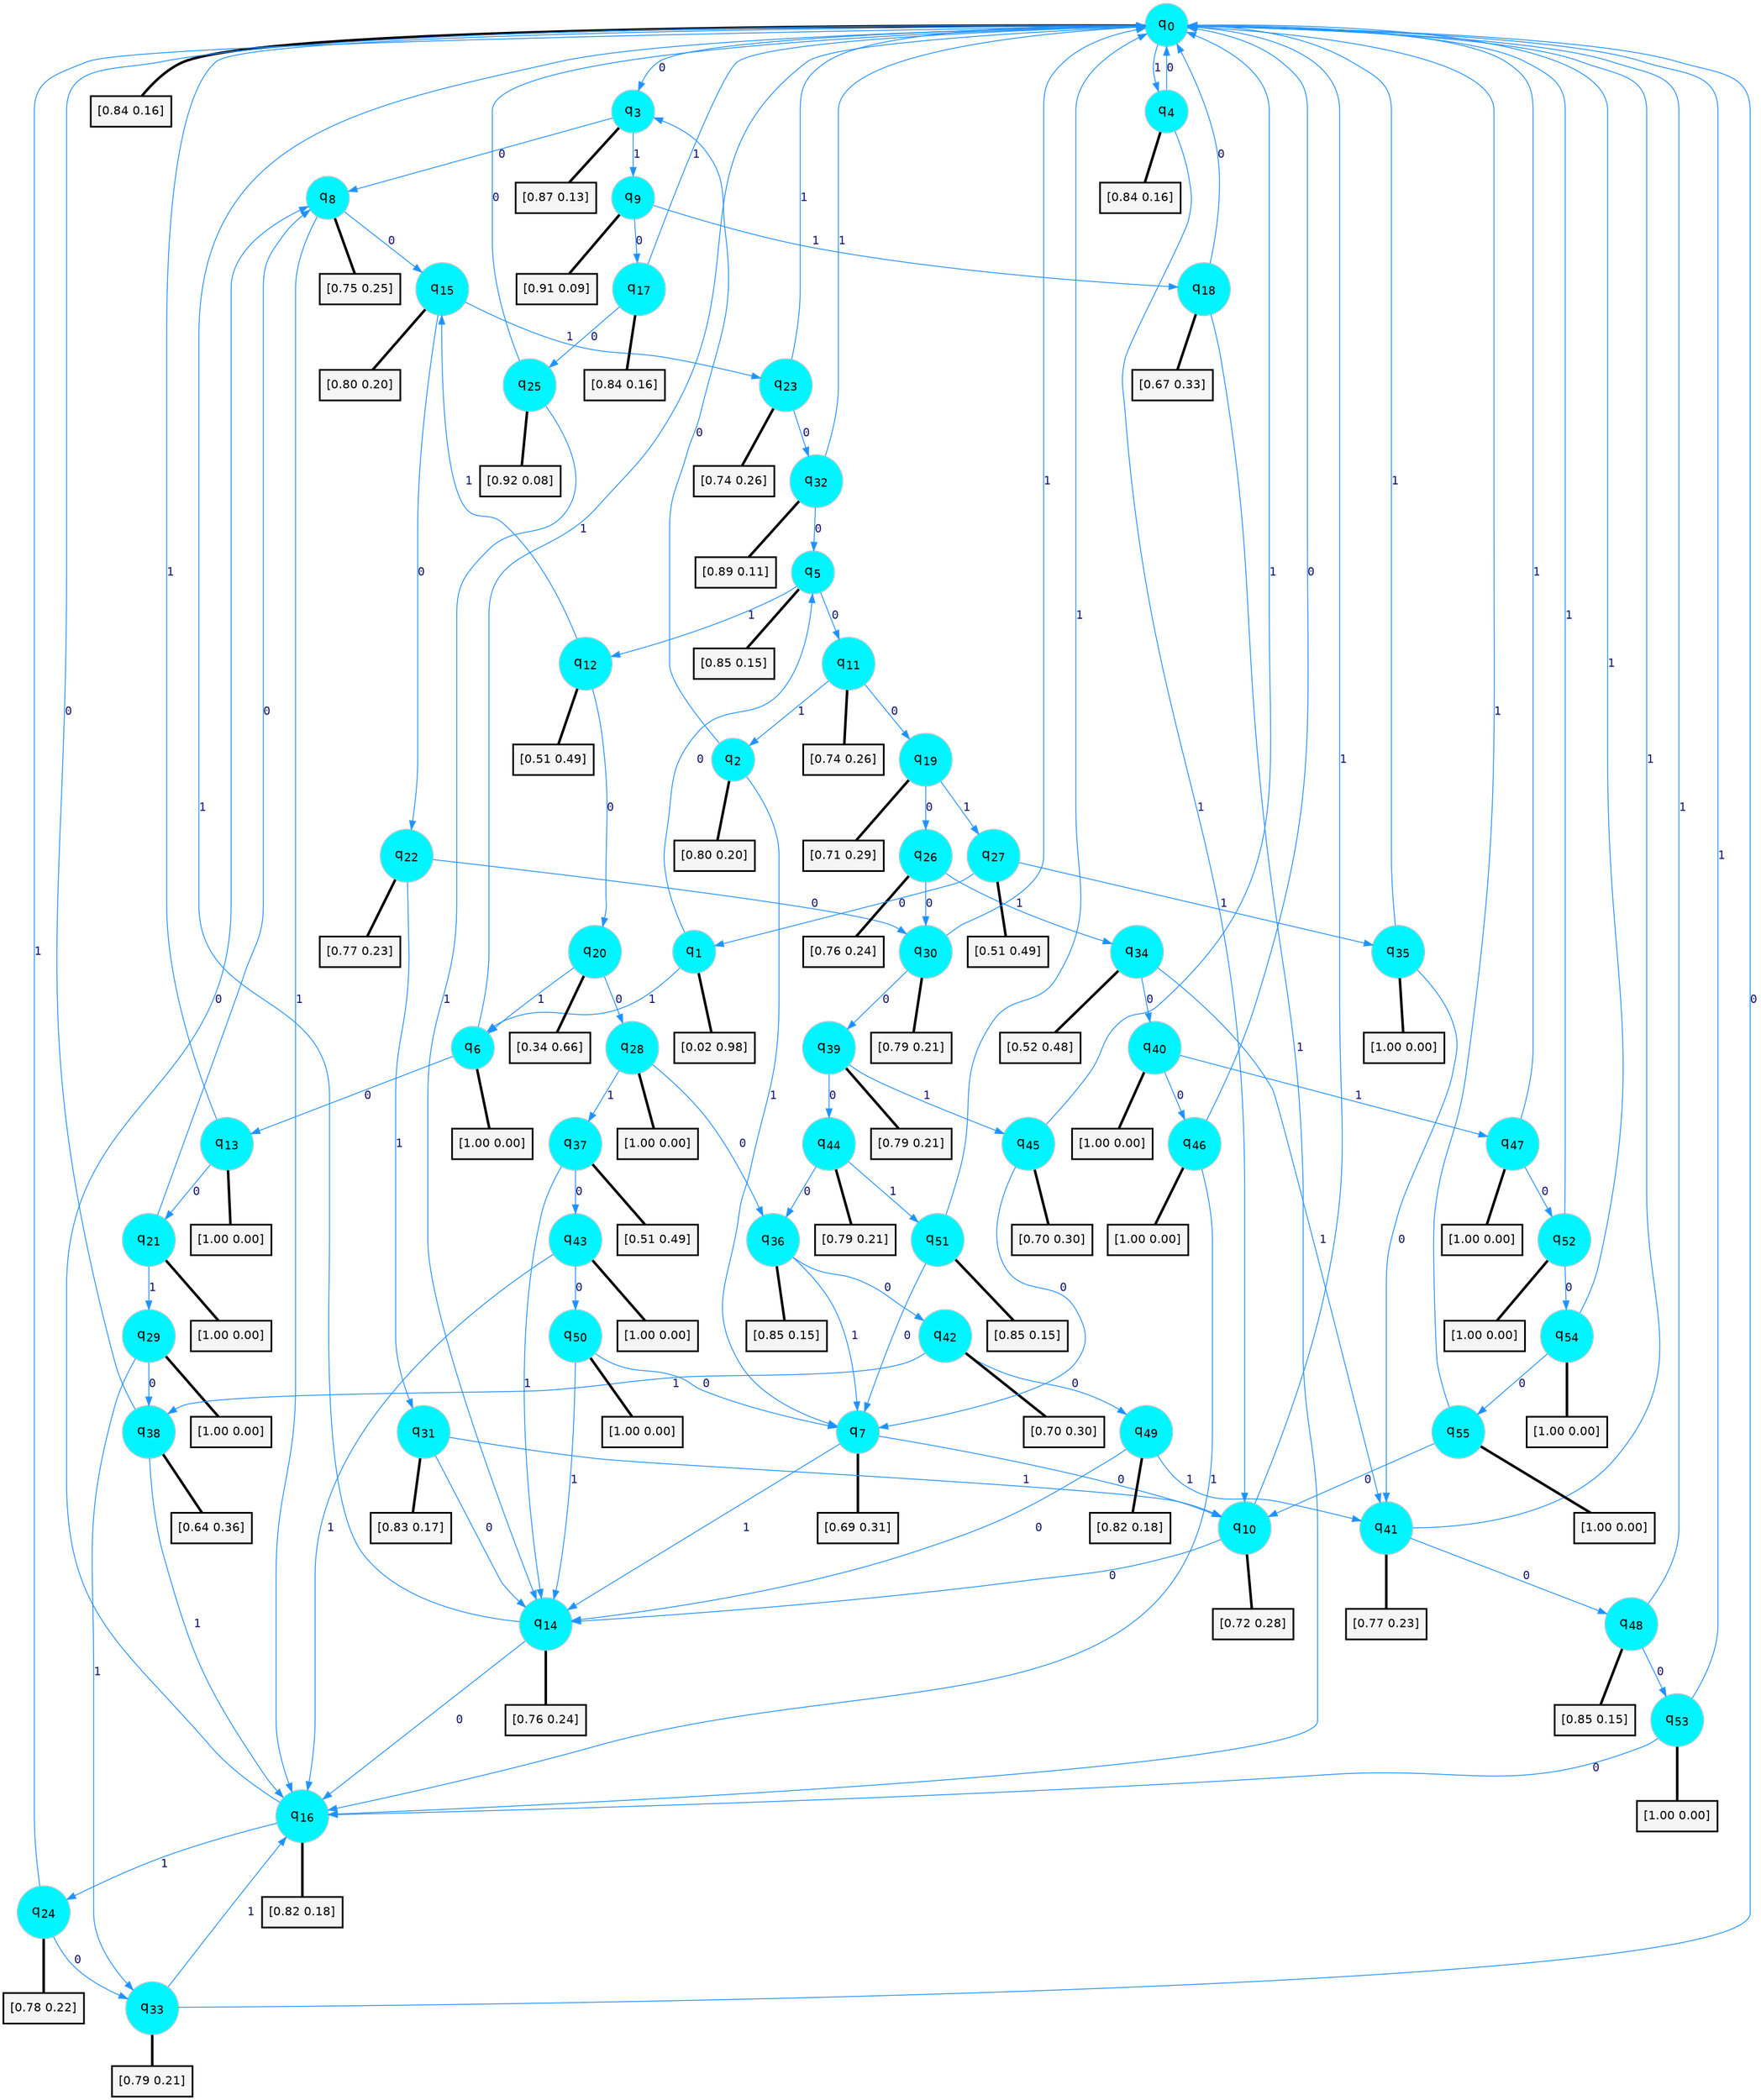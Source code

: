 digraph G {
graph [
bgcolor=transparent, dpi=300, rankdir=TD, size="40,25"];
node [
color=gray, fillcolor=turquoise1, fontcolor=black, fontname=Helvetica, fontsize=16, fontweight=bold, shape=circle, style=filled];
edge [
arrowsize=1, color=dodgerblue1, fontcolor=midnightblue, fontname=courier, fontweight=bold, penwidth=1, style=solid, weight=20];
0[label=<q<SUB>0</SUB>>];
1[label=<q<SUB>1</SUB>>];
2[label=<q<SUB>2</SUB>>];
3[label=<q<SUB>3</SUB>>];
4[label=<q<SUB>4</SUB>>];
5[label=<q<SUB>5</SUB>>];
6[label=<q<SUB>6</SUB>>];
7[label=<q<SUB>7</SUB>>];
8[label=<q<SUB>8</SUB>>];
9[label=<q<SUB>9</SUB>>];
10[label=<q<SUB>10</SUB>>];
11[label=<q<SUB>11</SUB>>];
12[label=<q<SUB>12</SUB>>];
13[label=<q<SUB>13</SUB>>];
14[label=<q<SUB>14</SUB>>];
15[label=<q<SUB>15</SUB>>];
16[label=<q<SUB>16</SUB>>];
17[label=<q<SUB>17</SUB>>];
18[label=<q<SUB>18</SUB>>];
19[label=<q<SUB>19</SUB>>];
20[label=<q<SUB>20</SUB>>];
21[label=<q<SUB>21</SUB>>];
22[label=<q<SUB>22</SUB>>];
23[label=<q<SUB>23</SUB>>];
24[label=<q<SUB>24</SUB>>];
25[label=<q<SUB>25</SUB>>];
26[label=<q<SUB>26</SUB>>];
27[label=<q<SUB>27</SUB>>];
28[label=<q<SUB>28</SUB>>];
29[label=<q<SUB>29</SUB>>];
30[label=<q<SUB>30</SUB>>];
31[label=<q<SUB>31</SUB>>];
32[label=<q<SUB>32</SUB>>];
33[label=<q<SUB>33</SUB>>];
34[label=<q<SUB>34</SUB>>];
35[label=<q<SUB>35</SUB>>];
36[label=<q<SUB>36</SUB>>];
37[label=<q<SUB>37</SUB>>];
38[label=<q<SUB>38</SUB>>];
39[label=<q<SUB>39</SUB>>];
40[label=<q<SUB>40</SUB>>];
41[label=<q<SUB>41</SUB>>];
42[label=<q<SUB>42</SUB>>];
43[label=<q<SUB>43</SUB>>];
44[label=<q<SUB>44</SUB>>];
45[label=<q<SUB>45</SUB>>];
46[label=<q<SUB>46</SUB>>];
47[label=<q<SUB>47</SUB>>];
48[label=<q<SUB>48</SUB>>];
49[label=<q<SUB>49</SUB>>];
50[label=<q<SUB>50</SUB>>];
51[label=<q<SUB>51</SUB>>];
52[label=<q<SUB>52</SUB>>];
53[label=<q<SUB>53</SUB>>];
54[label=<q<SUB>54</SUB>>];
55[label=<q<SUB>55</SUB>>];
56[label="[0.84 0.16]", shape=box,fontcolor=black, fontname=Helvetica, fontsize=14, penwidth=2, fillcolor=whitesmoke,color=black];
57[label="[0.02 0.98]", shape=box,fontcolor=black, fontname=Helvetica, fontsize=14, penwidth=2, fillcolor=whitesmoke,color=black];
58[label="[0.80 0.20]", shape=box,fontcolor=black, fontname=Helvetica, fontsize=14, penwidth=2, fillcolor=whitesmoke,color=black];
59[label="[0.87 0.13]", shape=box,fontcolor=black, fontname=Helvetica, fontsize=14, penwidth=2, fillcolor=whitesmoke,color=black];
60[label="[0.84 0.16]", shape=box,fontcolor=black, fontname=Helvetica, fontsize=14, penwidth=2, fillcolor=whitesmoke,color=black];
61[label="[0.85 0.15]", shape=box,fontcolor=black, fontname=Helvetica, fontsize=14, penwidth=2, fillcolor=whitesmoke,color=black];
62[label="[1.00 0.00]", shape=box,fontcolor=black, fontname=Helvetica, fontsize=14, penwidth=2, fillcolor=whitesmoke,color=black];
63[label="[0.69 0.31]", shape=box,fontcolor=black, fontname=Helvetica, fontsize=14, penwidth=2, fillcolor=whitesmoke,color=black];
64[label="[0.75 0.25]", shape=box,fontcolor=black, fontname=Helvetica, fontsize=14, penwidth=2, fillcolor=whitesmoke,color=black];
65[label="[0.91 0.09]", shape=box,fontcolor=black, fontname=Helvetica, fontsize=14, penwidth=2, fillcolor=whitesmoke,color=black];
66[label="[0.72 0.28]", shape=box,fontcolor=black, fontname=Helvetica, fontsize=14, penwidth=2, fillcolor=whitesmoke,color=black];
67[label="[0.74 0.26]", shape=box,fontcolor=black, fontname=Helvetica, fontsize=14, penwidth=2, fillcolor=whitesmoke,color=black];
68[label="[0.51 0.49]", shape=box,fontcolor=black, fontname=Helvetica, fontsize=14, penwidth=2, fillcolor=whitesmoke,color=black];
69[label="[1.00 0.00]", shape=box,fontcolor=black, fontname=Helvetica, fontsize=14, penwidth=2, fillcolor=whitesmoke,color=black];
70[label="[0.76 0.24]", shape=box,fontcolor=black, fontname=Helvetica, fontsize=14, penwidth=2, fillcolor=whitesmoke,color=black];
71[label="[0.80 0.20]", shape=box,fontcolor=black, fontname=Helvetica, fontsize=14, penwidth=2, fillcolor=whitesmoke,color=black];
72[label="[0.82 0.18]", shape=box,fontcolor=black, fontname=Helvetica, fontsize=14, penwidth=2, fillcolor=whitesmoke,color=black];
73[label="[0.84 0.16]", shape=box,fontcolor=black, fontname=Helvetica, fontsize=14, penwidth=2, fillcolor=whitesmoke,color=black];
74[label="[0.67 0.33]", shape=box,fontcolor=black, fontname=Helvetica, fontsize=14, penwidth=2, fillcolor=whitesmoke,color=black];
75[label="[0.71 0.29]", shape=box,fontcolor=black, fontname=Helvetica, fontsize=14, penwidth=2, fillcolor=whitesmoke,color=black];
76[label="[0.34 0.66]", shape=box,fontcolor=black, fontname=Helvetica, fontsize=14, penwidth=2, fillcolor=whitesmoke,color=black];
77[label="[1.00 0.00]", shape=box,fontcolor=black, fontname=Helvetica, fontsize=14, penwidth=2, fillcolor=whitesmoke,color=black];
78[label="[0.77 0.23]", shape=box,fontcolor=black, fontname=Helvetica, fontsize=14, penwidth=2, fillcolor=whitesmoke,color=black];
79[label="[0.74 0.26]", shape=box,fontcolor=black, fontname=Helvetica, fontsize=14, penwidth=2, fillcolor=whitesmoke,color=black];
80[label="[0.78 0.22]", shape=box,fontcolor=black, fontname=Helvetica, fontsize=14, penwidth=2, fillcolor=whitesmoke,color=black];
81[label="[0.92 0.08]", shape=box,fontcolor=black, fontname=Helvetica, fontsize=14, penwidth=2, fillcolor=whitesmoke,color=black];
82[label="[0.76 0.24]", shape=box,fontcolor=black, fontname=Helvetica, fontsize=14, penwidth=2, fillcolor=whitesmoke,color=black];
83[label="[0.51 0.49]", shape=box,fontcolor=black, fontname=Helvetica, fontsize=14, penwidth=2, fillcolor=whitesmoke,color=black];
84[label="[1.00 0.00]", shape=box,fontcolor=black, fontname=Helvetica, fontsize=14, penwidth=2, fillcolor=whitesmoke,color=black];
85[label="[1.00 0.00]", shape=box,fontcolor=black, fontname=Helvetica, fontsize=14, penwidth=2, fillcolor=whitesmoke,color=black];
86[label="[0.79 0.21]", shape=box,fontcolor=black, fontname=Helvetica, fontsize=14, penwidth=2, fillcolor=whitesmoke,color=black];
87[label="[0.83 0.17]", shape=box,fontcolor=black, fontname=Helvetica, fontsize=14, penwidth=2, fillcolor=whitesmoke,color=black];
88[label="[0.89 0.11]", shape=box,fontcolor=black, fontname=Helvetica, fontsize=14, penwidth=2, fillcolor=whitesmoke,color=black];
89[label="[0.79 0.21]", shape=box,fontcolor=black, fontname=Helvetica, fontsize=14, penwidth=2, fillcolor=whitesmoke,color=black];
90[label="[0.52 0.48]", shape=box,fontcolor=black, fontname=Helvetica, fontsize=14, penwidth=2, fillcolor=whitesmoke,color=black];
91[label="[1.00 0.00]", shape=box,fontcolor=black, fontname=Helvetica, fontsize=14, penwidth=2, fillcolor=whitesmoke,color=black];
92[label="[0.85 0.15]", shape=box,fontcolor=black, fontname=Helvetica, fontsize=14, penwidth=2, fillcolor=whitesmoke,color=black];
93[label="[0.51 0.49]", shape=box,fontcolor=black, fontname=Helvetica, fontsize=14, penwidth=2, fillcolor=whitesmoke,color=black];
94[label="[0.64 0.36]", shape=box,fontcolor=black, fontname=Helvetica, fontsize=14, penwidth=2, fillcolor=whitesmoke,color=black];
95[label="[0.79 0.21]", shape=box,fontcolor=black, fontname=Helvetica, fontsize=14, penwidth=2, fillcolor=whitesmoke,color=black];
96[label="[1.00 0.00]", shape=box,fontcolor=black, fontname=Helvetica, fontsize=14, penwidth=2, fillcolor=whitesmoke,color=black];
97[label="[0.77 0.23]", shape=box,fontcolor=black, fontname=Helvetica, fontsize=14, penwidth=2, fillcolor=whitesmoke,color=black];
98[label="[0.70 0.30]", shape=box,fontcolor=black, fontname=Helvetica, fontsize=14, penwidth=2, fillcolor=whitesmoke,color=black];
99[label="[1.00 0.00]", shape=box,fontcolor=black, fontname=Helvetica, fontsize=14, penwidth=2, fillcolor=whitesmoke,color=black];
100[label="[0.79 0.21]", shape=box,fontcolor=black, fontname=Helvetica, fontsize=14, penwidth=2, fillcolor=whitesmoke,color=black];
101[label="[0.70 0.30]", shape=box,fontcolor=black, fontname=Helvetica, fontsize=14, penwidth=2, fillcolor=whitesmoke,color=black];
102[label="[1.00 0.00]", shape=box,fontcolor=black, fontname=Helvetica, fontsize=14, penwidth=2, fillcolor=whitesmoke,color=black];
103[label="[1.00 0.00]", shape=box,fontcolor=black, fontname=Helvetica, fontsize=14, penwidth=2, fillcolor=whitesmoke,color=black];
104[label="[0.85 0.15]", shape=box,fontcolor=black, fontname=Helvetica, fontsize=14, penwidth=2, fillcolor=whitesmoke,color=black];
105[label="[0.82 0.18]", shape=box,fontcolor=black, fontname=Helvetica, fontsize=14, penwidth=2, fillcolor=whitesmoke,color=black];
106[label="[1.00 0.00]", shape=box,fontcolor=black, fontname=Helvetica, fontsize=14, penwidth=2, fillcolor=whitesmoke,color=black];
107[label="[0.85 0.15]", shape=box,fontcolor=black, fontname=Helvetica, fontsize=14, penwidth=2, fillcolor=whitesmoke,color=black];
108[label="[1.00 0.00]", shape=box,fontcolor=black, fontname=Helvetica, fontsize=14, penwidth=2, fillcolor=whitesmoke,color=black];
109[label="[1.00 0.00]", shape=box,fontcolor=black, fontname=Helvetica, fontsize=14, penwidth=2, fillcolor=whitesmoke,color=black];
110[label="[1.00 0.00]", shape=box,fontcolor=black, fontname=Helvetica, fontsize=14, penwidth=2, fillcolor=whitesmoke,color=black];
111[label="[1.00 0.00]", shape=box,fontcolor=black, fontname=Helvetica, fontsize=14, penwidth=2, fillcolor=whitesmoke,color=black];
0->3 [label=0];
0->4 [label=1];
0->56 [arrowhead=none, penwidth=3,color=black];
1->5 [label=0];
1->6 [label=1];
1->57 [arrowhead=none, penwidth=3,color=black];
2->3 [label=0];
2->7 [label=1];
2->58 [arrowhead=none, penwidth=3,color=black];
3->8 [label=0];
3->9 [label=1];
3->59 [arrowhead=none, penwidth=3,color=black];
4->0 [label=0];
4->10 [label=1];
4->60 [arrowhead=none, penwidth=3,color=black];
5->11 [label=0];
5->12 [label=1];
5->61 [arrowhead=none, penwidth=3,color=black];
6->13 [label=0];
6->0 [label=1];
6->62 [arrowhead=none, penwidth=3,color=black];
7->10 [label=0];
7->14 [label=1];
7->63 [arrowhead=none, penwidth=3,color=black];
8->15 [label=0];
8->16 [label=1];
8->64 [arrowhead=none, penwidth=3,color=black];
9->17 [label=0];
9->18 [label=1];
9->65 [arrowhead=none, penwidth=3,color=black];
10->14 [label=0];
10->0 [label=1];
10->66 [arrowhead=none, penwidth=3,color=black];
11->19 [label=0];
11->2 [label=1];
11->67 [arrowhead=none, penwidth=3,color=black];
12->20 [label=0];
12->15 [label=1];
12->68 [arrowhead=none, penwidth=3,color=black];
13->21 [label=0];
13->0 [label=1];
13->69 [arrowhead=none, penwidth=3,color=black];
14->16 [label=0];
14->0 [label=1];
14->70 [arrowhead=none, penwidth=3,color=black];
15->22 [label=0];
15->23 [label=1];
15->71 [arrowhead=none, penwidth=3,color=black];
16->8 [label=0];
16->24 [label=1];
16->72 [arrowhead=none, penwidth=3,color=black];
17->25 [label=0];
17->0 [label=1];
17->73 [arrowhead=none, penwidth=3,color=black];
18->0 [label=0];
18->16 [label=1];
18->74 [arrowhead=none, penwidth=3,color=black];
19->26 [label=0];
19->27 [label=1];
19->75 [arrowhead=none, penwidth=3,color=black];
20->28 [label=0];
20->6 [label=1];
20->76 [arrowhead=none, penwidth=3,color=black];
21->8 [label=0];
21->29 [label=1];
21->77 [arrowhead=none, penwidth=3,color=black];
22->30 [label=0];
22->31 [label=1];
22->78 [arrowhead=none, penwidth=3,color=black];
23->32 [label=0];
23->0 [label=1];
23->79 [arrowhead=none, penwidth=3,color=black];
24->33 [label=0];
24->0 [label=1];
24->80 [arrowhead=none, penwidth=3,color=black];
25->0 [label=0];
25->14 [label=1];
25->81 [arrowhead=none, penwidth=3,color=black];
26->30 [label=0];
26->34 [label=1];
26->82 [arrowhead=none, penwidth=3,color=black];
27->1 [label=0];
27->35 [label=1];
27->83 [arrowhead=none, penwidth=3,color=black];
28->36 [label=0];
28->37 [label=1];
28->84 [arrowhead=none, penwidth=3,color=black];
29->38 [label=0];
29->33 [label=1];
29->85 [arrowhead=none, penwidth=3,color=black];
30->39 [label=0];
30->0 [label=1];
30->86 [arrowhead=none, penwidth=3,color=black];
31->14 [label=0];
31->10 [label=1];
31->87 [arrowhead=none, penwidth=3,color=black];
32->5 [label=0];
32->0 [label=1];
32->88 [arrowhead=none, penwidth=3,color=black];
33->0 [label=0];
33->16 [label=1];
33->89 [arrowhead=none, penwidth=3,color=black];
34->40 [label=0];
34->41 [label=1];
34->90 [arrowhead=none, penwidth=3,color=black];
35->41 [label=0];
35->0 [label=1];
35->91 [arrowhead=none, penwidth=3,color=black];
36->42 [label=0];
36->7 [label=1];
36->92 [arrowhead=none, penwidth=3,color=black];
37->43 [label=0];
37->14 [label=1];
37->93 [arrowhead=none, penwidth=3,color=black];
38->0 [label=0];
38->16 [label=1];
38->94 [arrowhead=none, penwidth=3,color=black];
39->44 [label=0];
39->45 [label=1];
39->95 [arrowhead=none, penwidth=3,color=black];
40->46 [label=0];
40->47 [label=1];
40->96 [arrowhead=none, penwidth=3,color=black];
41->48 [label=0];
41->0 [label=1];
41->97 [arrowhead=none, penwidth=3,color=black];
42->49 [label=0];
42->38 [label=1];
42->98 [arrowhead=none, penwidth=3,color=black];
43->50 [label=0];
43->16 [label=1];
43->99 [arrowhead=none, penwidth=3,color=black];
44->36 [label=0];
44->51 [label=1];
44->100 [arrowhead=none, penwidth=3,color=black];
45->7 [label=0];
45->0 [label=1];
45->101 [arrowhead=none, penwidth=3,color=black];
46->0 [label=0];
46->16 [label=1];
46->102 [arrowhead=none, penwidth=3,color=black];
47->52 [label=0];
47->0 [label=1];
47->103 [arrowhead=none, penwidth=3,color=black];
48->53 [label=0];
48->0 [label=1];
48->104 [arrowhead=none, penwidth=3,color=black];
49->14 [label=0];
49->41 [label=1];
49->105 [arrowhead=none, penwidth=3,color=black];
50->7 [label=0];
50->14 [label=1];
50->106 [arrowhead=none, penwidth=3,color=black];
51->7 [label=0];
51->0 [label=1];
51->107 [arrowhead=none, penwidth=3,color=black];
52->54 [label=0];
52->0 [label=1];
52->108 [arrowhead=none, penwidth=3,color=black];
53->16 [label=0];
53->0 [label=1];
53->109 [arrowhead=none, penwidth=3,color=black];
54->55 [label=0];
54->0 [label=1];
54->110 [arrowhead=none, penwidth=3,color=black];
55->10 [label=0];
55->0 [label=1];
55->111 [arrowhead=none, penwidth=3,color=black];
}
